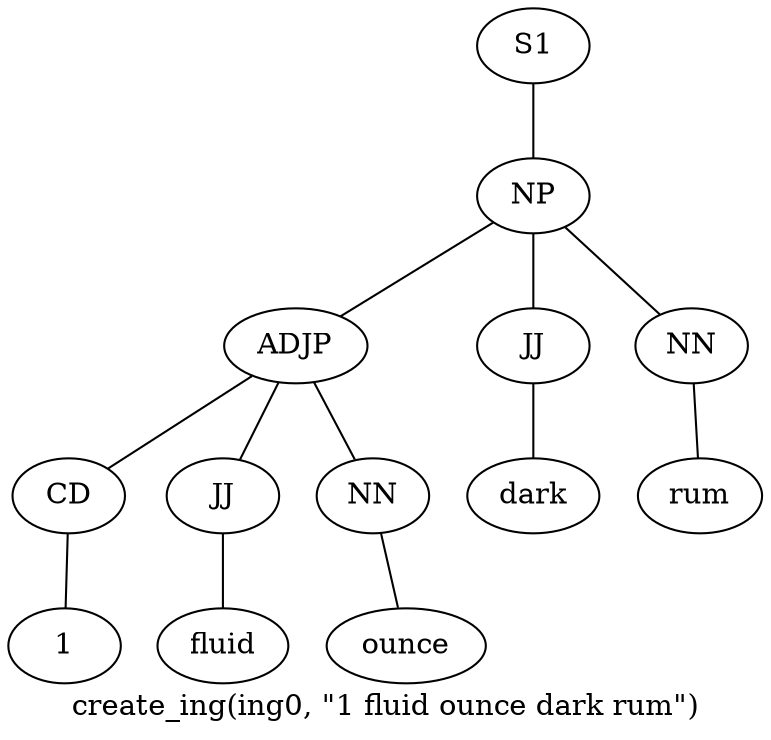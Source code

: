 graph SyntaxGraph {
	label = "create_ing(ing0, \"1 fluid ounce dark rum\")";
	Node0 [label="S1"];
	Node1 [label="NP"];
	Node2 [label="ADJP"];
	Node3 [label="CD"];
	Node4 [label="1"];
	Node5 [label="JJ"];
	Node6 [label="fluid"];
	Node7 [label="NN"];
	Node8 [label="ounce"];
	Node9 [label="JJ"];
	Node10 [label="dark"];
	Node11 [label="NN"];
	Node12 [label="rum"];

	Node0 -- Node1;
	Node1 -- Node2;
	Node1 -- Node9;
	Node1 -- Node11;
	Node2 -- Node3;
	Node2 -- Node5;
	Node2 -- Node7;
	Node3 -- Node4;
	Node5 -- Node6;
	Node7 -- Node8;
	Node9 -- Node10;
	Node11 -- Node12;
}